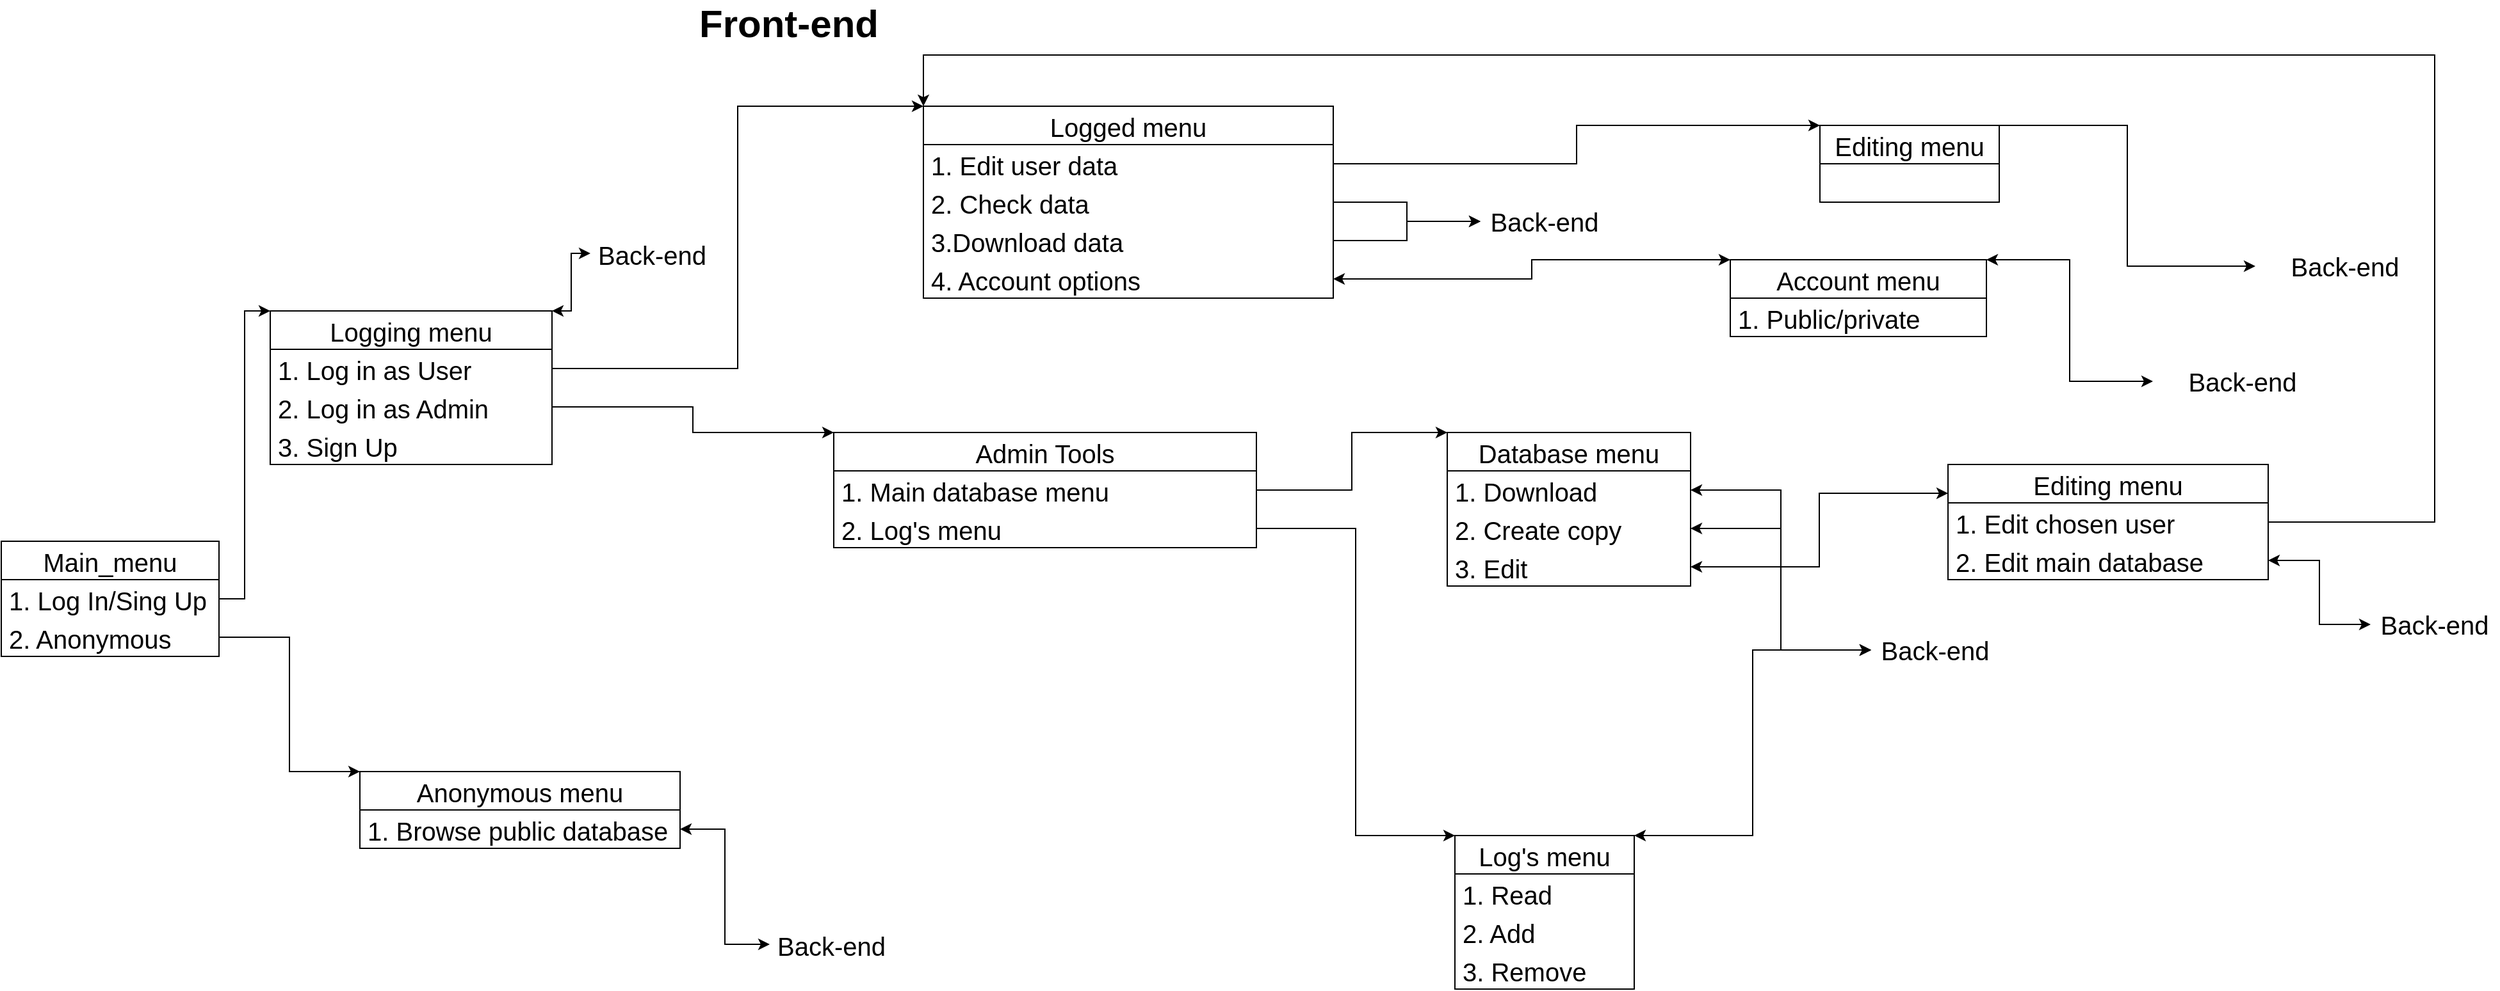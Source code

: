 <mxfile version="17.4.3" type="github" pages="2">
  <diagram id="ZvQA713mFV4z2Iqp4Omd" name="Front-end">
    <mxGraphModel dx="2076" dy="1072" grid="1" gridSize="10" guides="1" tooltips="1" connect="1" arrows="1" fold="1" page="1" pageScale="1" pageWidth="1169" pageHeight="827" math="0" shadow="0">
      <root>
        <mxCell id="0" />
        <mxCell id="1" parent="0" />
        <mxCell id="Gvp34IYaRxWbPyMomxuj-3" value="&lt;font style=&quot;font-size: 30px&quot;&gt;&lt;b&gt;Front-end&lt;/b&gt;&lt;/font&gt;" style="text;html=1;strokeColor=none;fillColor=none;align=center;verticalAlign=middle;whiteSpace=wrap;rounded=0;" vertex="1" parent="1">
          <mxGeometry x="520" y="10" width="270" height="30" as="geometry" />
        </mxCell>
        <mxCell id="Gvp34IYaRxWbPyMomxuj-4" value="Main_menu" style="swimlane;fontStyle=0;childLayout=stackLayout;horizontal=1;startSize=30;horizontalStack=0;resizeParent=1;resizeParentMax=0;resizeLast=0;collapsible=1;marginBottom=0;fontSize=20;" vertex="1" parent="1">
          <mxGeometry x="40" y="430" width="170" height="90" as="geometry" />
        </mxCell>
        <mxCell id="Gvp34IYaRxWbPyMomxuj-5" value="1. Log In/Sing Up" style="text;strokeColor=none;fillColor=none;align=left;verticalAlign=middle;spacingLeft=4;spacingRight=4;overflow=hidden;points=[[0,0.5],[1,0.5]];portConstraint=eastwest;rotatable=0;fontSize=20;" vertex="1" parent="Gvp34IYaRxWbPyMomxuj-4">
          <mxGeometry y="30" width="170" height="30" as="geometry" />
        </mxCell>
        <mxCell id="Gvp34IYaRxWbPyMomxuj-6" value="2. Anonymous" style="text;strokeColor=none;fillColor=none;align=left;verticalAlign=middle;spacingLeft=4;spacingRight=4;overflow=hidden;points=[[0,0.5],[1,0.5]];portConstraint=eastwest;rotatable=0;fontSize=20;" vertex="1" parent="Gvp34IYaRxWbPyMomxuj-4">
          <mxGeometry y="60" width="170" height="30" as="geometry" />
        </mxCell>
        <mxCell id="Gvp34IYaRxWbPyMomxuj-8" value="Database menu" style="swimlane;fontStyle=0;childLayout=stackLayout;horizontal=1;startSize=30;horizontalStack=0;resizeParent=1;resizeParentMax=0;resizeLast=0;collapsible=1;marginBottom=0;fontSize=20;" vertex="1" parent="1">
          <mxGeometry x="1169" y="345" width="190" height="120" as="geometry" />
        </mxCell>
        <mxCell id="Gvp34IYaRxWbPyMomxuj-9" value="1. Download" style="text;strokeColor=none;fillColor=none;align=left;verticalAlign=middle;spacingLeft=4;spacingRight=4;overflow=hidden;points=[[0,0.5],[1,0.5]];portConstraint=eastwest;rotatable=0;fontSize=20;" vertex="1" parent="Gvp34IYaRxWbPyMomxuj-8">
          <mxGeometry y="30" width="190" height="30" as="geometry" />
        </mxCell>
        <mxCell id="Gvp34IYaRxWbPyMomxuj-10" value="2. Create copy" style="text;strokeColor=none;fillColor=none;align=left;verticalAlign=middle;spacingLeft=4;spacingRight=4;overflow=hidden;points=[[0,0.5],[1,0.5]];portConstraint=eastwest;rotatable=0;fontSize=20;" vertex="1" parent="Gvp34IYaRxWbPyMomxuj-8">
          <mxGeometry y="60" width="190" height="30" as="geometry" />
        </mxCell>
        <mxCell id="Gvp34IYaRxWbPyMomxuj-11" value="3. Edit" style="text;strokeColor=none;fillColor=none;align=left;verticalAlign=middle;spacingLeft=4;spacingRight=4;overflow=hidden;points=[[0,0.5],[1,0.5]];portConstraint=eastwest;rotatable=0;fontSize=20;" vertex="1" parent="Gvp34IYaRxWbPyMomxuj-8">
          <mxGeometry y="90" width="190" height="30" as="geometry" />
        </mxCell>
        <mxCell id="Gvp34IYaRxWbPyMomxuj-12" value="Logging menu" style="swimlane;fontStyle=0;childLayout=stackLayout;horizontal=1;startSize=30;horizontalStack=0;resizeParent=1;resizeParentMax=0;resizeLast=0;collapsible=1;marginBottom=0;fontSize=20;" vertex="1" parent="1">
          <mxGeometry x="250" y="250" width="220" height="120" as="geometry" />
        </mxCell>
        <mxCell id="Gvp34IYaRxWbPyMomxuj-13" value="1. Log in as User" style="text;strokeColor=none;fillColor=none;align=left;verticalAlign=middle;spacingLeft=4;spacingRight=4;overflow=hidden;points=[[0,0.5],[1,0.5]];portConstraint=eastwest;rotatable=0;fontSize=20;" vertex="1" parent="Gvp34IYaRxWbPyMomxuj-12">
          <mxGeometry y="30" width="220" height="30" as="geometry" />
        </mxCell>
        <mxCell id="Gvp34IYaRxWbPyMomxuj-14" value="2. Log in as Admin" style="text;strokeColor=none;fillColor=none;align=left;verticalAlign=middle;spacingLeft=4;spacingRight=4;overflow=hidden;points=[[0,0.5],[1,0.5]];portConstraint=eastwest;rotatable=0;fontSize=20;" vertex="1" parent="Gvp34IYaRxWbPyMomxuj-12">
          <mxGeometry y="60" width="220" height="30" as="geometry" />
        </mxCell>
        <mxCell id="Gvp34IYaRxWbPyMomxuj-15" value="3. Sign Up" style="text;strokeColor=none;fillColor=none;align=left;verticalAlign=middle;spacingLeft=4;spacingRight=4;overflow=hidden;points=[[0,0.5],[1,0.5]];portConstraint=eastwest;rotatable=0;fontSize=20;" vertex="1" parent="Gvp34IYaRxWbPyMomxuj-12">
          <mxGeometry y="90" width="220" height="30" as="geometry" />
        </mxCell>
        <mxCell id="Gvp34IYaRxWbPyMomxuj-22" style="edgeStyle=elbowEdgeStyle;rounded=0;orthogonalLoop=1;jettySize=auto;html=1;exitX=1;exitY=0.5;exitDx=0;exitDy=0;entryX=0;entryY=0;entryDx=0;entryDy=0;fontSize=20;startArrow=none;startFill=0;strokeColor=default;" edge="1" parent="1" source="Gvp34IYaRxWbPyMomxuj-5" target="Gvp34IYaRxWbPyMomxuj-12">
          <mxGeometry relative="1" as="geometry" />
        </mxCell>
        <mxCell id="Gvp34IYaRxWbPyMomxuj-23" value="Admin Tools" style="swimlane;fontStyle=0;childLayout=stackLayout;horizontal=1;startSize=30;horizontalStack=0;resizeParent=1;resizeParentMax=0;resizeLast=0;collapsible=1;marginBottom=0;fontSize=20;" vertex="1" parent="1">
          <mxGeometry x="690" y="345" width="330" height="90" as="geometry" />
        </mxCell>
        <mxCell id="Gvp34IYaRxWbPyMomxuj-24" value="1. Main database menu " style="text;strokeColor=none;fillColor=none;align=left;verticalAlign=middle;spacingLeft=4;spacingRight=4;overflow=hidden;points=[[0,0.5],[1,0.5]];portConstraint=eastwest;rotatable=0;fontSize=20;" vertex="1" parent="Gvp34IYaRxWbPyMomxuj-23">
          <mxGeometry y="30" width="330" height="30" as="geometry" />
        </mxCell>
        <mxCell id="Gvp34IYaRxWbPyMomxuj-52" value="2. Log&#39;s menu" style="text;strokeColor=none;fillColor=none;align=left;verticalAlign=middle;spacingLeft=4;spacingRight=4;overflow=hidden;points=[[0,0.5],[1,0.5]];portConstraint=eastwest;rotatable=0;sketch=0;fontSize=20;" vertex="1" parent="Gvp34IYaRxWbPyMomxuj-23">
          <mxGeometry y="60" width="330" height="30" as="geometry" />
        </mxCell>
        <mxCell id="Gvp34IYaRxWbPyMomxuj-29" style="edgeStyle=elbowEdgeStyle;rounded=0;orthogonalLoop=1;jettySize=auto;html=1;exitX=1;exitY=0.5;exitDx=0;exitDy=0;entryX=0;entryY=0;entryDx=0;entryDy=0;fontSize=20;startArrow=none;startFill=0;strokeColor=default;" edge="1" parent="1" source="Gvp34IYaRxWbPyMomxuj-14" target="Gvp34IYaRxWbPyMomxuj-23">
          <mxGeometry relative="1" as="geometry" />
        </mxCell>
        <mxCell id="Gvp34IYaRxWbPyMomxuj-30" style="edgeStyle=elbowEdgeStyle;rounded=0;orthogonalLoop=1;jettySize=auto;html=1;exitX=1;exitY=0.5;exitDx=0;exitDy=0;entryX=0;entryY=0;entryDx=0;entryDy=0;fontSize=20;startArrow=none;startFill=0;strokeColor=default;" edge="1" parent="1" source="Gvp34IYaRxWbPyMomxuj-24" target="Gvp34IYaRxWbPyMomxuj-8">
          <mxGeometry relative="1" as="geometry" />
        </mxCell>
        <mxCell id="Gvp34IYaRxWbPyMomxuj-31" value="Back-end" style="text;html=1;strokeColor=none;fillColor=none;align=center;verticalAlign=middle;whiteSpace=wrap;rounded=0;fontSize=20;" vertex="1" parent="1">
          <mxGeometry x="1500" y="500" width="100" height="30" as="geometry" />
        </mxCell>
        <mxCell id="Gvp34IYaRxWbPyMomxuj-41" value="Logged menu" style="swimlane;fontStyle=0;childLayout=stackLayout;horizontal=1;startSize=30;horizontalStack=0;resizeParent=1;resizeParentMax=0;resizeLast=0;collapsible=1;marginBottom=0;sketch=0;fontSize=20;" vertex="1" parent="1">
          <mxGeometry x="760" y="90" width="320" height="150" as="geometry" />
        </mxCell>
        <mxCell id="Gvp34IYaRxWbPyMomxuj-43" value="1. Edit user data" style="text;strokeColor=none;fillColor=none;align=left;verticalAlign=middle;spacingLeft=4;spacingRight=4;overflow=hidden;points=[[0,0.5],[1,0.5]];portConstraint=eastwest;rotatable=0;sketch=0;fontSize=20;" vertex="1" parent="Gvp34IYaRxWbPyMomxuj-41">
          <mxGeometry y="30" width="320" height="30" as="geometry" />
        </mxCell>
        <mxCell id="Gvp34IYaRxWbPyMomxuj-42" value="2. Check data" style="text;strokeColor=none;fillColor=none;align=left;verticalAlign=middle;spacingLeft=4;spacingRight=4;overflow=hidden;points=[[0,0.5],[1,0.5]];portConstraint=eastwest;rotatable=0;sketch=0;fontSize=20;" vertex="1" parent="Gvp34IYaRxWbPyMomxuj-41">
          <mxGeometry y="60" width="320" height="30" as="geometry" />
        </mxCell>
        <mxCell id="Gvp34IYaRxWbPyMomxuj-51" value="3.Download data" style="text;strokeColor=none;fillColor=none;align=left;verticalAlign=middle;spacingLeft=4;spacingRight=4;overflow=hidden;points=[[0,0.5],[1,0.5]];portConstraint=eastwest;rotatable=0;sketch=0;fontSize=20;" vertex="1" parent="Gvp34IYaRxWbPyMomxuj-41">
          <mxGeometry y="90" width="320" height="30" as="geometry" />
        </mxCell>
        <mxCell id="WEEGXtBKm5pHv7AXjNC5-1" value="4. Account options" style="text;strokeColor=none;fillColor=none;align=left;verticalAlign=middle;spacingLeft=4;spacingRight=4;overflow=hidden;points=[[0,0.5],[1,0.5]];portConstraint=eastwest;rotatable=0;sketch=0;fontSize=20;" vertex="1" parent="Gvp34IYaRxWbPyMomxuj-41">
          <mxGeometry y="120" width="320" height="30" as="geometry" />
        </mxCell>
        <mxCell id="Gvp34IYaRxWbPyMomxuj-45" style="edgeStyle=elbowEdgeStyle;rounded=0;orthogonalLoop=1;jettySize=auto;html=1;exitX=1;exitY=0.5;exitDx=0;exitDy=0;entryX=0;entryY=0;entryDx=0;entryDy=0;fontSize=20;startArrow=none;startFill=0;strokeColor=default;" edge="1" parent="1" source="Gvp34IYaRxWbPyMomxuj-13" target="Gvp34IYaRxWbPyMomxuj-41">
          <mxGeometry relative="1" as="geometry" />
        </mxCell>
        <mxCell id="Gvp34IYaRxWbPyMomxuj-48" style="edgeStyle=elbowEdgeStyle;rounded=0;orthogonalLoop=1;jettySize=auto;html=1;exitX=0;exitY=0.5;exitDx=0;exitDy=0;entryX=1;entryY=0;entryDx=0;entryDy=0;fontSize=20;startArrow=classic;startFill=1;strokeColor=default;" edge="1" parent="1" source="Gvp34IYaRxWbPyMomxuj-46" target="Gvp34IYaRxWbPyMomxuj-12">
          <mxGeometry relative="1" as="geometry" />
        </mxCell>
        <mxCell id="Gvp34IYaRxWbPyMomxuj-46" value="Back-end" style="text;strokeColor=none;fillColor=none;align=left;verticalAlign=middle;spacingLeft=4;spacingRight=4;overflow=hidden;points=[[0,0.5],[1,0.5]];portConstraint=eastwest;rotatable=0;sketch=0;fontSize=20;" vertex="1" parent="1">
          <mxGeometry x="500" y="190" width="100" height="30" as="geometry" />
        </mxCell>
        <mxCell id="Gvp34IYaRxWbPyMomxuj-59" style="edgeStyle=elbowEdgeStyle;rounded=0;orthogonalLoop=1;jettySize=auto;html=1;exitX=1;exitY=0;exitDx=0;exitDy=0;entryX=0;entryY=0.5;entryDx=0;entryDy=0;fontSize=20;startArrow=classic;startFill=1;strokeColor=default;" edge="1" parent="1" source="Gvp34IYaRxWbPyMomxuj-53" target="Gvp34IYaRxWbPyMomxuj-31">
          <mxGeometry relative="1" as="geometry" />
        </mxCell>
        <mxCell id="Gvp34IYaRxWbPyMomxuj-53" value="Log&#39;s menu" style="swimlane;fontStyle=0;childLayout=stackLayout;horizontal=1;startSize=30;horizontalStack=0;resizeParent=1;resizeParentMax=0;resizeLast=0;collapsible=1;marginBottom=0;sketch=0;fontSize=20;" vertex="1" parent="1">
          <mxGeometry x="1175" y="660" width="140" height="120" as="geometry" />
        </mxCell>
        <mxCell id="Gvp34IYaRxWbPyMomxuj-54" value="1. Read" style="text;strokeColor=none;fillColor=none;align=left;verticalAlign=middle;spacingLeft=4;spacingRight=4;overflow=hidden;points=[[0,0.5],[1,0.5]];portConstraint=eastwest;rotatable=0;sketch=0;fontSize=20;" vertex="1" parent="Gvp34IYaRxWbPyMomxuj-53">
          <mxGeometry y="30" width="140" height="30" as="geometry" />
        </mxCell>
        <mxCell id="Gvp34IYaRxWbPyMomxuj-55" value="2. Add" style="text;strokeColor=none;fillColor=none;align=left;verticalAlign=middle;spacingLeft=4;spacingRight=4;overflow=hidden;points=[[0,0.5],[1,0.5]];portConstraint=eastwest;rotatable=0;sketch=0;fontSize=20;" vertex="1" parent="Gvp34IYaRxWbPyMomxuj-53">
          <mxGeometry y="60" width="140" height="30" as="geometry" />
        </mxCell>
        <mxCell id="Gvp34IYaRxWbPyMomxuj-57" value="3. Remove" style="text;strokeColor=none;fillColor=none;align=left;verticalAlign=middle;spacingLeft=4;spacingRight=4;overflow=hidden;points=[[0,0.5],[1,0.5]];portConstraint=eastwest;rotatable=0;sketch=0;fontSize=20;" vertex="1" parent="Gvp34IYaRxWbPyMomxuj-53">
          <mxGeometry y="90" width="140" height="30" as="geometry" />
        </mxCell>
        <mxCell id="Gvp34IYaRxWbPyMomxuj-58" style="edgeStyle=elbowEdgeStyle;rounded=0;orthogonalLoop=1;jettySize=auto;html=1;exitX=1;exitY=0.5;exitDx=0;exitDy=0;entryX=0;entryY=0;entryDx=0;entryDy=0;fontSize=20;startArrow=none;startFill=0;strokeColor=default;" edge="1" parent="1" source="Gvp34IYaRxWbPyMomxuj-52" target="Gvp34IYaRxWbPyMomxuj-53">
          <mxGeometry relative="1" as="geometry" />
        </mxCell>
        <mxCell id="Gvp34IYaRxWbPyMomxuj-60" value="Back-end" style="text;html=1;strokeColor=none;fillColor=none;align=center;verticalAlign=middle;whiteSpace=wrap;rounded=0;fontSize=20;" vertex="1" parent="1">
          <mxGeometry x="1195" y="165" width="100" height="30" as="geometry" />
        </mxCell>
        <mxCell id="Gvp34IYaRxWbPyMomxuj-61" style="edgeStyle=elbowEdgeStyle;rounded=0;orthogonalLoop=1;jettySize=auto;html=1;exitX=1;exitY=0.5;exitDx=0;exitDy=0;entryX=0;entryY=0.5;entryDx=0;entryDy=0;fontSize=20;startArrow=none;startFill=0;strokeColor=default;" edge="1" parent="1" source="Gvp34IYaRxWbPyMomxuj-42" target="Gvp34IYaRxWbPyMomxuj-60">
          <mxGeometry relative="1" as="geometry" />
        </mxCell>
        <mxCell id="Gvp34IYaRxWbPyMomxuj-62" style="edgeStyle=elbowEdgeStyle;rounded=0;orthogonalLoop=1;jettySize=auto;html=1;exitX=1;exitY=0.5;exitDx=0;exitDy=0;fontSize=20;startArrow=none;startFill=0;strokeColor=default;entryX=0;entryY=0.5;entryDx=0;entryDy=0;" edge="1" parent="1" source="Gvp34IYaRxWbPyMomxuj-51" target="Gvp34IYaRxWbPyMomxuj-60">
          <mxGeometry relative="1" as="geometry">
            <mxPoint x="1110" y="270" as="targetPoint" />
          </mxGeometry>
        </mxCell>
        <mxCell id="Gvp34IYaRxWbPyMomxuj-69" style="edgeStyle=elbowEdgeStyle;rounded=0;orthogonalLoop=1;jettySize=auto;html=1;exitX=1;exitY=0;exitDx=0;exitDy=0;entryX=0;entryY=0.5;entryDx=0;entryDy=0;fontSize=20;startArrow=none;startFill=0;strokeColor=default;" edge="1" parent="1" source="Gvp34IYaRxWbPyMomxuj-63" target="Gvp34IYaRxWbPyMomxuj-68">
          <mxGeometry relative="1" as="geometry" />
        </mxCell>
        <mxCell id="Gvp34IYaRxWbPyMomxuj-63" value="Editing menu" style="swimlane;fontStyle=0;childLayout=stackLayout;horizontal=1;startSize=30;horizontalStack=0;resizeParent=1;resizeParentMax=0;resizeLast=0;collapsible=1;marginBottom=0;sketch=0;fontSize=20;" vertex="1" parent="1">
          <mxGeometry x="1460" y="105" width="140" height="60" as="geometry" />
        </mxCell>
        <mxCell id="Gvp34IYaRxWbPyMomxuj-67" style="edgeStyle=elbowEdgeStyle;rounded=0;orthogonalLoop=1;jettySize=auto;html=1;exitX=1;exitY=0.5;exitDx=0;exitDy=0;entryX=0;entryY=0;entryDx=0;entryDy=0;fontSize=20;startArrow=none;startFill=0;strokeColor=default;" edge="1" parent="1" source="Gvp34IYaRxWbPyMomxuj-43" target="Gvp34IYaRxWbPyMomxuj-63">
          <mxGeometry relative="1" as="geometry" />
        </mxCell>
        <mxCell id="Gvp34IYaRxWbPyMomxuj-68" value="Back-end" style="text;html=1;strokeColor=none;fillColor=none;align=center;verticalAlign=middle;whiteSpace=wrap;rounded=0;sketch=0;fontSize=20;" vertex="1" parent="1">
          <mxGeometry x="1800" y="200" width="140" height="30" as="geometry" />
        </mxCell>
        <mxCell id="xAVkrgUK57y1YkXyGvgp-1" value="Anonymous menu" style="swimlane;fontStyle=0;childLayout=stackLayout;horizontal=1;startSize=30;horizontalStack=0;resizeParent=1;resizeParentMax=0;resizeLast=0;collapsible=1;marginBottom=0;sketch=0;fontSize=20;" vertex="1" parent="1">
          <mxGeometry x="320" y="610" width="250" height="60" as="geometry" />
        </mxCell>
        <mxCell id="xAVkrgUK57y1YkXyGvgp-2" value="1. Browse public database" style="text;strokeColor=none;fillColor=none;align=left;verticalAlign=middle;spacingLeft=4;spacingRight=4;overflow=hidden;points=[[0,0.5],[1,0.5]];portConstraint=eastwest;rotatable=0;sketch=0;fontSize=20;" vertex="1" parent="xAVkrgUK57y1YkXyGvgp-1">
          <mxGeometry y="30" width="250" height="30" as="geometry" />
        </mxCell>
        <mxCell id="xAVkrgUK57y1YkXyGvgp-5" style="edgeStyle=elbowEdgeStyle;rounded=0;orthogonalLoop=1;jettySize=auto;html=1;exitX=1;exitY=0.5;exitDx=0;exitDy=0;entryX=0;entryY=0;entryDx=0;entryDy=0;fontSize=20;startArrow=none;startFill=0;strokeColor=default;" edge="1" parent="1" source="Gvp34IYaRxWbPyMomxuj-6" target="xAVkrgUK57y1YkXyGvgp-1">
          <mxGeometry relative="1" as="geometry" />
        </mxCell>
        <mxCell id="xbmJrxac2Zh2vr5Zdf2p-1" value="Back-end" style="text;strokeColor=none;fillColor=none;align=left;verticalAlign=middle;spacingLeft=4;spacingRight=4;overflow=hidden;points=[[0,0.5],[1,0.5]];portConstraint=eastwest;rotatable=0;sketch=0;fontSize=20;" vertex="1" parent="1">
          <mxGeometry x="640" y="730" width="100" height="30" as="geometry" />
        </mxCell>
        <mxCell id="xbmJrxac2Zh2vr5Zdf2p-2" style="edgeStyle=elbowEdgeStyle;rounded=0;orthogonalLoop=1;jettySize=auto;html=1;exitX=1;exitY=0.5;exitDx=0;exitDy=0;entryX=0;entryY=0.5;entryDx=0;entryDy=0;fontSize=20;startArrow=classic;startFill=1;strokeColor=default;" edge="1" parent="1" source="xAVkrgUK57y1YkXyGvgp-2" target="xbmJrxac2Zh2vr5Zdf2p-1">
          <mxGeometry relative="1" as="geometry" />
        </mxCell>
        <mxCell id="SI0wHyc0lSYu2M9t7XCe-9" style="edgeStyle=elbowEdgeStyle;rounded=0;orthogonalLoop=1;jettySize=auto;html=1;exitX=1;exitY=0;exitDx=0;exitDy=0;entryX=0;entryY=0.5;entryDx=0;entryDy=0;fontSize=20;startArrow=classic;startFill=1;strokeColor=default;" edge="1" parent="1" source="SI0wHyc0lSYu2M9t7XCe-1" target="SI0wHyc0lSYu2M9t7XCe-6">
          <mxGeometry relative="1" as="geometry" />
        </mxCell>
        <mxCell id="SI0wHyc0lSYu2M9t7XCe-1" value="Account menu" style="swimlane;fontStyle=0;childLayout=stackLayout;horizontal=1;startSize=30;horizontalStack=0;resizeParent=1;resizeParentMax=0;resizeLast=0;collapsible=1;marginBottom=0;sketch=0;fontSize=20;" vertex="1" parent="1">
          <mxGeometry x="1390" y="210" width="200" height="60" as="geometry" />
        </mxCell>
        <mxCell id="SI0wHyc0lSYu2M9t7XCe-8" value="1. Public/private" style="text;strokeColor=none;fillColor=none;align=left;verticalAlign=middle;spacingLeft=4;spacingRight=4;overflow=hidden;points=[[0,0.5],[1,0.5]];portConstraint=eastwest;rotatable=0;sketch=0;fontSize=20;" vertex="1" parent="SI0wHyc0lSYu2M9t7XCe-1">
          <mxGeometry y="30" width="200" height="30" as="geometry" />
        </mxCell>
        <mxCell id="SI0wHyc0lSYu2M9t7XCe-5" style="edgeStyle=elbowEdgeStyle;rounded=0;orthogonalLoop=1;jettySize=auto;html=1;exitX=1;exitY=0.5;exitDx=0;exitDy=0;entryX=0;entryY=0;entryDx=0;entryDy=0;fontSize=20;startArrow=classic;startFill=1;strokeColor=default;" edge="1" parent="1" source="WEEGXtBKm5pHv7AXjNC5-1" target="SI0wHyc0lSYu2M9t7XCe-1">
          <mxGeometry relative="1" as="geometry" />
        </mxCell>
        <mxCell id="SI0wHyc0lSYu2M9t7XCe-6" value="Back-end" style="text;html=1;strokeColor=none;fillColor=none;align=center;verticalAlign=middle;whiteSpace=wrap;rounded=0;sketch=0;fontSize=20;" vertex="1" parent="1">
          <mxGeometry x="1720" y="290" width="140" height="30" as="geometry" />
        </mxCell>
        <mxCell id="STY8nbz6N048tHRDX9JM-1" value="Editing menu" style="swimlane;fontStyle=0;childLayout=stackLayout;horizontal=1;startSize=30;horizontalStack=0;resizeParent=1;resizeParentMax=0;resizeLast=0;collapsible=1;marginBottom=0;sketch=0;fontSize=20;" vertex="1" parent="1">
          <mxGeometry x="1560" y="370" width="250" height="90" as="geometry" />
        </mxCell>
        <mxCell id="STY8nbz6N048tHRDX9JM-5" value="1. Edit chosen user" style="text;strokeColor=none;fillColor=none;align=left;verticalAlign=middle;spacingLeft=4;spacingRight=4;overflow=hidden;points=[[0,0.5],[1,0.5]];portConstraint=eastwest;rotatable=0;sketch=0;fontSize=20;" vertex="1" parent="STY8nbz6N048tHRDX9JM-1">
          <mxGeometry y="30" width="250" height="30" as="geometry" />
        </mxCell>
        <mxCell id="v9y8_blZKXEKW7QqP8Ea-1" value="2. Edit main database" style="text;strokeColor=none;fillColor=none;align=left;verticalAlign=middle;spacingLeft=4;spacingRight=4;overflow=hidden;points=[[0,0.5],[1,0.5]];portConstraint=eastwest;rotatable=0;sketch=0;fontSize=20;" vertex="1" parent="STY8nbz6N048tHRDX9JM-1">
          <mxGeometry y="60" width="250" height="30" as="geometry" />
        </mxCell>
        <mxCell id="STY8nbz6N048tHRDX9JM-2" style="edgeStyle=elbowEdgeStyle;rounded=0;orthogonalLoop=1;jettySize=auto;html=1;exitX=1;exitY=0.5;exitDx=0;exitDy=0;entryX=0;entryY=0.5;entryDx=0;entryDy=0;fontSize=20;startArrow=classic;startFill=1;strokeColor=default;" edge="1" parent="1" source="Gvp34IYaRxWbPyMomxuj-10" target="Gvp34IYaRxWbPyMomxuj-31">
          <mxGeometry relative="1" as="geometry" />
        </mxCell>
        <mxCell id="STY8nbz6N048tHRDX9JM-3" style="edgeStyle=elbowEdgeStyle;rounded=0;orthogonalLoop=1;jettySize=auto;html=1;exitX=1;exitY=0.5;exitDx=0;exitDy=0;entryX=0;entryY=0.5;entryDx=0;entryDy=0;fontSize=20;startArrow=classic;startFill=1;strokeColor=default;" edge="1" parent="1" source="Gvp34IYaRxWbPyMomxuj-9" target="Gvp34IYaRxWbPyMomxuj-31">
          <mxGeometry relative="1" as="geometry" />
        </mxCell>
        <mxCell id="STY8nbz6N048tHRDX9JM-4" style="edgeStyle=elbowEdgeStyle;rounded=0;orthogonalLoop=1;jettySize=auto;html=1;exitX=1;exitY=0.5;exitDx=0;exitDy=0;entryX=0;entryY=0.25;entryDx=0;entryDy=0;fontSize=20;startArrow=classic;startFill=1;strokeColor=default;" edge="1" parent="1" source="Gvp34IYaRxWbPyMomxuj-11" target="STY8nbz6N048tHRDX9JM-1">
          <mxGeometry relative="1" as="geometry" />
        </mxCell>
        <mxCell id="STY8nbz6N048tHRDX9JM-7" style="edgeStyle=orthogonalEdgeStyle;rounded=0;orthogonalLoop=1;jettySize=auto;html=1;exitX=1;exitY=0.5;exitDx=0;exitDy=0;entryX=0;entryY=0;entryDx=0;entryDy=0;fontSize=20;startArrow=none;startFill=0;strokeColor=default;" edge="1" parent="1" source="STY8nbz6N048tHRDX9JM-5" target="Gvp34IYaRxWbPyMomxuj-41">
          <mxGeometry relative="1" as="geometry">
            <Array as="points">
              <mxPoint x="1940" y="415" />
              <mxPoint x="1940" y="50" />
              <mxPoint x="760" y="50" />
            </Array>
          </mxGeometry>
        </mxCell>
        <mxCell id="v9y8_blZKXEKW7QqP8Ea-2" value="Back-end" style="text;html=1;strokeColor=none;fillColor=none;align=center;verticalAlign=middle;whiteSpace=wrap;rounded=0;fontSize=20;" vertex="1" parent="1">
          <mxGeometry x="1890" y="480" width="100" height="30" as="geometry" />
        </mxCell>
        <mxCell id="v9y8_blZKXEKW7QqP8Ea-3" style="edgeStyle=orthogonalEdgeStyle;rounded=0;orthogonalLoop=1;jettySize=auto;html=1;exitX=1;exitY=0.5;exitDx=0;exitDy=0;entryX=0;entryY=0.5;entryDx=0;entryDy=0;fontSize=20;startArrow=classic;startFill=1;strokeColor=default;" edge="1" parent="1" source="v9y8_blZKXEKW7QqP8Ea-1" target="v9y8_blZKXEKW7QqP8Ea-2">
          <mxGeometry relative="1" as="geometry" />
        </mxCell>
      </root>
    </mxGraphModel>
  </diagram>
  <diagram id="btQqdVolRGmkoReDRtYd" name="Back-end">
    <mxGraphModel dx="2076" dy="1072" grid="1" gridSize="10" guides="1" tooltips="1" connect="1" arrows="1" fold="1" page="1" pageScale="1" pageWidth="1169" pageHeight="827" math="0" shadow="0">
      <root>
        <mxCell id="0" />
        <mxCell id="1" parent="0" />
        <mxCell id="Z-ljZm93WjqmL6oSQvee-1" value="&lt;font style=&quot;font-size: 30px&quot;&gt;&lt;b&gt;Back-end&lt;/b&gt;&lt;/font&gt;" style="text;html=1;strokeColor=none;fillColor=none;align=center;verticalAlign=middle;whiteSpace=wrap;rounded=0;sketch=0;fontSize=20;" vertex="1" parent="1">
          <mxGeometry x="440" y="20" width="240" height="30" as="geometry" />
        </mxCell>
        <mxCell id="0oh1uixeiV8qSz1fItoN-3" style="edgeStyle=orthogonalEdgeStyle;rounded=0;orthogonalLoop=1;jettySize=auto;html=1;exitX=1;exitY=0;exitDx=0;exitDy=0;entryX=0;entryY=0.5;entryDx=0;entryDy=0;fontSize=20;startArrow=block;startFill=1;strokeColor=default;" edge="1" parent="1" source="TZNxbbEnaYK5bXEJlJIo-1" target="UhO1wYmXpB3Ux3nZH3Gb-4">
          <mxGeometry relative="1" as="geometry" />
        </mxCell>
        <mxCell id="TZNxbbEnaYK5bXEJlJIo-1" value="Users database function" style="swimlane;fontStyle=0;childLayout=stackLayout;horizontal=1;startSize=30;horizontalStack=0;resizeParent=1;resizeParentMax=0;resizeLast=0;collapsible=1;marginBottom=0;sketch=0;fontSize=20;" vertex="1" parent="1">
          <mxGeometry x="170" y="490" width="270" height="150" as="geometry" />
        </mxCell>
        <mxCell id="TZNxbbEnaYK5bXEJlJIo-2" value="1. Password check" style="text;strokeColor=none;fillColor=none;align=left;verticalAlign=middle;spacingLeft=4;spacingRight=4;overflow=hidden;points=[[0,0.5],[1,0.5]];portConstraint=eastwest;rotatable=0;sketch=0;fontSize=20;" vertex="1" parent="TZNxbbEnaYK5bXEJlJIo-1">
          <mxGeometry y="30" width="270" height="30" as="geometry" />
        </mxCell>
        <mxCell id="TZNxbbEnaYK5bXEJlJIo-3" value="2. Add user" style="text;strokeColor=none;fillColor=none;align=left;verticalAlign=middle;spacingLeft=4;spacingRight=4;overflow=hidden;points=[[0,0.5],[1,0.5]];portConstraint=eastwest;rotatable=0;sketch=0;fontSize=20;" vertex="1" parent="TZNxbbEnaYK5bXEJlJIo-1">
          <mxGeometry y="60" width="270" height="30" as="geometry" />
        </mxCell>
        <mxCell id="CMjezG_8d8c0sJmAnBPd-1" value="3. Remove user" style="text;strokeColor=none;fillColor=none;align=left;verticalAlign=middle;spacingLeft=4;spacingRight=4;overflow=hidden;points=[[0,0.5],[1,0.5]];portConstraint=eastwest;rotatable=0;sketch=0;fontSize=20;" vertex="1" parent="TZNxbbEnaYK5bXEJlJIo-1">
          <mxGeometry y="90" width="270" height="30" as="geometry" />
        </mxCell>
        <mxCell id="CMjezG_8d8c0sJmAnBPd-2" value="4. Edit user " style="text;strokeColor=none;fillColor=none;align=left;verticalAlign=middle;spacingLeft=4;spacingRight=4;overflow=hidden;points=[[0,0.5],[1,0.5]];portConstraint=eastwest;rotatable=0;sketch=0;fontSize=20;" vertex="1" parent="TZNxbbEnaYK5bXEJlJIo-1">
          <mxGeometry y="120" width="270" height="30" as="geometry" />
        </mxCell>
        <mxCell id="TZNxbbEnaYK5bXEJlJIo-6" style="edgeStyle=elbowEdgeStyle;rounded=0;orthogonalLoop=1;jettySize=auto;html=1;exitX=1;exitY=0.5;exitDx=0;exitDy=0;entryX=0;entryY=0;entryDx=0;entryDy=0;fontSize=20;startArrow=classic;startFill=1;strokeColor=default;" edge="1" parent="1" source="TZNxbbEnaYK5bXEJlJIo-5" target="TZNxbbEnaYK5bXEJlJIo-1">
          <mxGeometry relative="1" as="geometry" />
        </mxCell>
        <mxCell id="TZNxbbEnaYK5bXEJlJIo-5" value="&lt;font style=&quot;font-size: 20px&quot;&gt;Front-end&lt;/font&gt;" style="text;html=1;strokeColor=none;fillColor=none;align=center;verticalAlign=middle;whiteSpace=wrap;rounded=0;sketch=0;fontSize=30;" vertex="1" parent="1">
          <mxGeometry y="440" width="110" height="30" as="geometry" />
        </mxCell>
        <mxCell id="v_3Kpz0sf6g5XsBqyWiU-27" style="edgeStyle=elbowEdgeStyle;rounded=0;orthogonalLoop=1;jettySize=auto;html=1;exitX=1.005;exitY=0.106;exitDx=0;exitDy=0;entryX=0;entryY=0;entryDx=0;entryDy=0;fontSize=20;startArrow=none;startFill=0;endArrow=classic;endFill=1;strokeColor=default;exitPerimeter=0;" edge="1" parent="1" source="UhO1wYmXpB3Ux3nZH3Gb-1" target="8iVqiz0LS94wLIw76Zne-5">
          <mxGeometry relative="1" as="geometry">
            <Array as="points">
              <mxPoint x="890" y="160" />
            </Array>
          </mxGeometry>
        </mxCell>
        <mxCell id="v_3Kpz0sf6g5XsBqyWiU-31" style="edgeStyle=elbowEdgeStyle;rounded=0;orthogonalLoop=1;jettySize=auto;html=1;exitX=1;exitY=0;exitDx=0;exitDy=0;fontSize=20;startArrow=none;startFill=0;endArrow=classic;endFill=1;strokeColor=default;" edge="1" parent="1" source="UhO1wYmXpB3Ux3nZH3Gb-1">
          <mxGeometry relative="1" as="geometry">
            <mxPoint x="730" y="140" as="targetPoint" />
          </mxGeometry>
        </mxCell>
        <mxCell id="UhO1wYmXpB3Ux3nZH3Gb-1" value="Main database" style="swimlane;fontStyle=0;childLayout=stackLayout;horizontal=1;startSize=30;horizontalStack=0;resizeParent=1;resizeParentMax=0;resizeLast=0;collapsible=1;marginBottom=0;sketch=0;fontSize=20;" vertex="1" parent="1">
          <mxGeometry x="470" y="230" width="380" height="150" as="geometry" />
        </mxCell>
        <mxCell id="UhO1wYmXpB3Ux3nZH3Gb-2" value="1. Public database" style="text;strokeColor=none;fillColor=none;align=left;verticalAlign=middle;spacingLeft=4;spacingRight=4;overflow=hidden;points=[[0,0.5],[1,0.5]];portConstraint=eastwest;rotatable=0;sketch=0;fontSize=20;" vertex="1" parent="UhO1wYmXpB3Ux3nZH3Gb-1">
          <mxGeometry y="30" width="380" height="30" as="geometry" />
        </mxCell>
        <mxCell id="UhO1wYmXpB3Ux3nZH3Gb-3" value="2. Private user&#39;s databases" style="text;strokeColor=none;fillColor=none;align=left;verticalAlign=middle;spacingLeft=4;spacingRight=4;overflow=hidden;points=[[0,0.5],[1,0.5]];portConstraint=eastwest;rotatable=0;sketch=0;fontSize=20;" vertex="1" parent="UhO1wYmXpB3Ux3nZH3Gb-1">
          <mxGeometry y="60" width="380" height="30" as="geometry" />
        </mxCell>
        <mxCell id="UhO1wYmXpB3Ux3nZH3Gb-4" value="3. Users database" style="text;strokeColor=none;fillColor=none;align=left;verticalAlign=middle;spacingLeft=4;spacingRight=4;overflow=hidden;points=[[0,0.5],[1,0.5]];portConstraint=eastwest;rotatable=0;sketch=0;fontSize=20;" vertex="1" parent="UhO1wYmXpB3Ux3nZH3Gb-1">
          <mxGeometry y="90" width="380" height="30" as="geometry" />
        </mxCell>
        <mxCell id="--H2P-9jFO1rXGc38ffn-1" value="4. Logs" style="text;strokeColor=none;fillColor=none;align=left;verticalAlign=middle;spacingLeft=4;spacingRight=4;overflow=hidden;points=[[0,0.5],[1,0.5]];portConstraint=eastwest;rotatable=0;sketch=0;fontSize=20;" vertex="1" parent="UhO1wYmXpB3Ux3nZH3Gb-1">
          <mxGeometry y="120" width="380" height="30" as="geometry" />
        </mxCell>
        <mxCell id="8iVqiz0LS94wLIw76Zne-9" style="edgeStyle=elbowEdgeStyle;rounded=0;orthogonalLoop=1;jettySize=auto;html=1;exitX=0;exitY=0;exitDx=0;exitDy=0;entryX=1;entryY=0.5;entryDx=0;entryDy=0;fontSize=20;startArrow=classic;startFill=1;strokeColor=default;" edge="1" parent="1" source="v_3Kpz0sf6g5XsBqyWiU-12" target="UhO1wYmXpB3Ux3nZH3Gb-2">
          <mxGeometry relative="1" as="geometry" />
        </mxCell>
        <mxCell id="8iVqiz0LS94wLIw76Zne-5" value="Default data functions" style="swimlane;fontStyle=0;childLayout=stackLayout;horizontal=1;startSize=30;horizontalStack=0;resizeParent=1;resizeParentMax=0;resizeLast=0;collapsible=1;marginBottom=0;sketch=0;fontSize=20;" vertex="1" parent="1">
          <mxGeometry x="1300" y="30" width="220" height="120" as="geometry" />
        </mxCell>
        <mxCell id="v_3Kpz0sf6g5XsBqyWiU-9" value="1. Download" style="text;strokeColor=none;fillColor=none;align=left;verticalAlign=middle;spacingLeft=4;spacingRight=4;overflow=hidden;points=[[0,0.5],[1,0.5]];portConstraint=eastwest;rotatable=0;sketch=0;fontSize=20;" vertex="1" parent="8iVqiz0LS94wLIw76Zne-5">
          <mxGeometry y="30" width="220" height="30" as="geometry" />
        </mxCell>
        <mxCell id="v_3Kpz0sf6g5XsBqyWiU-28" value="2. Browse" style="text;strokeColor=none;fillColor=none;align=left;verticalAlign=middle;spacingLeft=4;spacingRight=4;overflow=hidden;points=[[0,0.5],[1,0.5]];portConstraint=eastwest;rotatable=0;sketch=0;fontSize=20;" vertex="1" parent="8iVqiz0LS94wLIw76Zne-5">
          <mxGeometry y="60" width="220" height="30" as="geometry" />
        </mxCell>
        <mxCell id="v_3Kpz0sf6g5XsBqyWiU-29" value="3. Edit" style="text;strokeColor=none;fillColor=none;align=left;verticalAlign=middle;spacingLeft=4;spacingRight=4;overflow=hidden;points=[[0,0.5],[1,0.5]];portConstraint=eastwest;rotatable=0;sketch=0;fontSize=20;" vertex="1" parent="8iVqiz0LS94wLIw76Zne-5">
          <mxGeometry y="90" width="220" height="30" as="geometry" />
        </mxCell>
        <mxCell id="0QgM3kcKNnaIF_zj-0O--7" style="edgeStyle=elbowEdgeStyle;rounded=0;orthogonalLoop=1;jettySize=auto;html=1;exitX=0;exitY=0;exitDx=0;exitDy=0;entryX=1;entryY=0.5;entryDx=0;entryDy=0;fontSize=20;startArrow=classic;startFill=1;strokeColor=default;endArrow=classic;endFill=1;" edge="1" parent="1" source="0QgM3kcKNnaIF_zj-0O--1" target="UhO1wYmXpB3Ux3nZH3Gb-4">
          <mxGeometry relative="1" as="geometry" />
        </mxCell>
        <mxCell id="0QgM3kcKNnaIF_zj-0O--1" value="User_1 Data" style="swimlane;fontStyle=0;childLayout=stackLayout;horizontal=1;startSize=30;horizontalStack=0;resizeParent=1;resizeParentMax=0;resizeLast=0;collapsible=1;marginBottom=0;sketch=0;fontSize=20;" vertex="1" parent="1">
          <mxGeometry x="890" y="530" width="320" height="150" as="geometry" />
        </mxCell>
        <mxCell id="0QgM3kcKNnaIF_zj-0O--2" value="1. User name" style="text;strokeColor=none;fillColor=none;align=left;verticalAlign=middle;spacingLeft=4;spacingRight=4;overflow=hidden;points=[[0,0.5],[1,0.5]];portConstraint=eastwest;rotatable=0;sketch=0;fontSize=20;" vertex="1" parent="0QgM3kcKNnaIF_zj-0O--1">
          <mxGeometry y="30" width="320" height="30" as="geometry" />
        </mxCell>
        <mxCell id="0QgM3kcKNnaIF_zj-0O--3" value="2. User private data" style="text;strokeColor=none;fillColor=none;align=left;verticalAlign=middle;spacingLeft=4;spacingRight=4;overflow=hidden;points=[[0,0.5],[1,0.5]];portConstraint=eastwest;rotatable=0;sketch=0;fontSize=20;" vertex="1" parent="0QgM3kcKNnaIF_zj-0O--1">
          <mxGeometry y="60" width="320" height="30" as="geometry" />
        </mxCell>
        <mxCell id="0QgM3kcKNnaIF_zj-0O--4" value="3. User password" style="text;strokeColor=none;fillColor=none;align=left;verticalAlign=middle;spacingLeft=4;spacingRight=4;overflow=hidden;points=[[0,0.5],[1,0.5]];portConstraint=eastwest;rotatable=0;sketch=0;fontSize=20;" vertex="1" parent="0QgM3kcKNnaIF_zj-0O--1">
          <mxGeometry y="90" width="320" height="30" as="geometry" />
        </mxCell>
        <mxCell id="0QgM3kcKNnaIF_zj-0O--5" value="4. User private database id" style="text;strokeColor=none;fillColor=none;align=left;verticalAlign=middle;spacingLeft=4;spacingRight=4;overflow=hidden;points=[[0,0.5],[1,0.5]];portConstraint=eastwest;rotatable=0;sketch=0;fontSize=20;" vertex="1" parent="0QgM3kcKNnaIF_zj-0O--1">
          <mxGeometry y="120" width="320" height="30" as="geometry" />
        </mxCell>
        <mxCell id="0QgM3kcKNnaIF_zj-0O--9" value="Private databases functions" style="swimlane;fontStyle=0;childLayout=stackLayout;horizontal=1;startSize=30;horizontalStack=0;resizeParent=1;resizeParentMax=0;resizeLast=0;collapsible=1;marginBottom=0;sketch=0;fontSize=20;" vertex="1" parent="1">
          <mxGeometry x="1440" y="500" width="280" height="120" as="geometry" />
        </mxCell>
        <mxCell id="0QgM3kcKNnaIF_zj-0O--10" value="1. Checking id/finding" style="text;strokeColor=none;fillColor=none;align=left;verticalAlign=middle;spacingLeft=4;spacingRight=4;overflow=hidden;points=[[0,0.5],[1,0.5]];portConstraint=eastwest;rotatable=0;sketch=0;fontSize=20;" vertex="1" parent="0QgM3kcKNnaIF_zj-0O--9">
          <mxGeometry y="30" width="280" height="30" as="geometry" />
        </mxCell>
        <mxCell id="0QgM3kcKNnaIF_zj-0O--11" value="2. Editing" style="text;strokeColor=none;fillColor=none;align=left;verticalAlign=middle;spacingLeft=4;spacingRight=4;overflow=hidden;points=[[0,0.5],[1,0.5]];portConstraint=eastwest;rotatable=0;sketch=0;fontSize=20;" vertex="1" parent="0QgM3kcKNnaIF_zj-0O--9">
          <mxGeometry y="60" width="280" height="30" as="geometry" />
        </mxCell>
        <mxCell id="0QgM3kcKNnaIF_zj-0O--12" value="3. Public/private switch" style="text;strokeColor=none;fillColor=none;align=left;verticalAlign=middle;spacingLeft=4;spacingRight=4;overflow=hidden;points=[[0,0.5],[1,0.5]];portConstraint=eastwest;rotatable=0;sketch=0;fontSize=20;" vertex="1" parent="0QgM3kcKNnaIF_zj-0O--9">
          <mxGeometry y="90" width="280" height="30" as="geometry" />
        </mxCell>
        <mxCell id="0QgM3kcKNnaIF_zj-0O--13" style="edgeStyle=elbowEdgeStyle;rounded=0;orthogonalLoop=1;jettySize=auto;html=1;exitX=1;exitY=0.5;exitDx=0;exitDy=0;entryX=0;entryY=0;entryDx=0;entryDy=0;fontSize=20;startArrow=classic;startFill=1;strokeColor=default;endArrow=classic;endFill=1;" edge="1" parent="1" source="UhO1wYmXpB3Ux3nZH3Gb-3" target="0QgM3kcKNnaIF_zj-0O--9">
          <mxGeometry relative="1" as="geometry" />
        </mxCell>
        <mxCell id="0QgM3kcKNnaIF_zj-0O--14" style="edgeStyle=elbowEdgeStyle;rounded=0;orthogonalLoop=1;jettySize=auto;html=1;exitX=1;exitY=0.5;exitDx=0;exitDy=0;entryX=0;entryY=0.5;entryDx=0;entryDy=0;fontSize=20;startArrow=classic;startFill=1;strokeColor=default;" edge="1" parent="1" source="0QgM3kcKNnaIF_zj-0O--5" target="0QgM3kcKNnaIF_zj-0O--10">
          <mxGeometry relative="1" as="geometry" />
        </mxCell>
        <mxCell id="v_3Kpz0sf6g5XsBqyWiU-6" style="edgeStyle=elbowEdgeStyle;rounded=0;orthogonalLoop=1;jettySize=auto;elbow=vertical;html=1;exitX=1;exitY=0.5;exitDx=0;exitDy=0;entryX=0;entryY=0;entryDx=0;entryDy=0;fontSize=20;startArrow=classic;startFill=1;endArrow=classic;endFill=1;strokeColor=default;" edge="1" parent="1" source="0QgM3kcKNnaIF_zj-0O--19" target="v_3Kpz0sf6g5XsBqyWiU-2">
          <mxGeometry relative="1" as="geometry" />
        </mxCell>
        <mxCell id="0QgM3kcKNnaIF_zj-0O--19" value="Front-end" style="text;html=1;strokeColor=none;fillColor=none;align=center;verticalAlign=middle;whiteSpace=wrap;rounded=0;sketch=0;fontSize=20;" vertex="1" parent="1">
          <mxGeometry x="30" y="70" width="110" height="30" as="geometry" />
        </mxCell>
        <mxCell id="v_3Kpz0sf6g5XsBqyWiU-2" value="Edit request" style="swimlane;fontStyle=0;childLayout=stackLayout;horizontal=1;startSize=30;horizontalStack=0;resizeParent=1;resizeParentMax=0;resizeLast=0;collapsible=1;marginBottom=0;sketch=0;fontSize=20;" vertex="1" parent="1">
          <mxGeometry x="170" y="130" width="230" height="60" as="geometry" />
        </mxCell>
        <mxCell id="v_3Kpz0sf6g5XsBqyWiU-3" value="1. Check authorization" style="text;strokeColor=none;fillColor=none;align=left;verticalAlign=middle;spacingLeft=4;spacingRight=4;overflow=hidden;points=[[0,0.5],[1,0.5]];portConstraint=eastwest;rotatable=0;sketch=0;fontSize=20;" vertex="1" parent="v_3Kpz0sf6g5XsBqyWiU-2">
          <mxGeometry y="30" width="230" height="30" as="geometry" />
        </mxCell>
        <mxCell id="v_3Kpz0sf6g5XsBqyWiU-7" style="edgeStyle=elbowEdgeStyle;rounded=0;orthogonalLoop=1;jettySize=auto;html=1;exitX=1;exitY=0.5;exitDx=0;exitDy=0;entryX=0;entryY=0;entryDx=0;entryDy=0;fontSize=20;startArrow=classic;startFill=1;endArrow=classic;endFill=1;strokeColor=default;" edge="1" parent="1" source="v_3Kpz0sf6g5XsBqyWiU-3" target="UhO1wYmXpB3Ux3nZH3Gb-1">
          <mxGeometry relative="1" as="geometry">
            <mxPoint x="400" y="205" as="sourcePoint" />
          </mxGeometry>
        </mxCell>
        <mxCell id="v_3Kpz0sf6g5XsBqyWiU-12" value="Public database" style="swimlane;fontStyle=0;childLayout=stackLayout;horizontal=1;startSize=30;horizontalStack=0;resizeParent=1;resizeParentMax=0;resizeLast=0;collapsible=1;marginBottom=0;sketch=0;fontSize=20;" vertex="1" parent="1">
          <mxGeometry x="970" y="190" width="210" height="90" as="geometry" />
        </mxCell>
        <mxCell id="v_3Kpz0sf6g5XsBqyWiU-13" value="1. Default data" style="text;strokeColor=none;fillColor=none;align=left;verticalAlign=middle;spacingLeft=4;spacingRight=4;overflow=hidden;points=[[0,0.5],[1,0.5]];portConstraint=eastwest;rotatable=0;sketch=0;fontSize=20;" vertex="1" parent="v_3Kpz0sf6g5XsBqyWiU-12">
          <mxGeometry y="30" width="210" height="30" as="geometry" />
        </mxCell>
        <mxCell id="v_3Kpz0sf6g5XsBqyWiU-14" value="2. Public user&#39;s data" style="text;strokeColor=none;fillColor=none;align=left;verticalAlign=middle;spacingLeft=4;spacingRight=4;overflow=hidden;points=[[0,0.5],[1,0.5]];portConstraint=eastwest;rotatable=0;sketch=0;fontSize=20;" vertex="1" parent="v_3Kpz0sf6g5XsBqyWiU-12">
          <mxGeometry y="60" width="210" height="30" as="geometry" />
        </mxCell>
        <mxCell id="v_3Kpz0sf6g5XsBqyWiU-16" value="" style="edgeStyle=elbowEdgeStyle;rounded=0;orthogonalLoop=1;jettySize=auto;html=1;exitX=0;exitY=0;exitDx=0;exitDy=0;entryX=1;entryY=0.5;entryDx=0;entryDy=0;fontSize=20;startArrow=none;startFill=1;strokeColor=default;endArrow=classic;endFill=1;" edge="1" parent="1" source="v_3Kpz0sf6g5XsBqyWiU-22" target="v_3Kpz0sf6g5XsBqyWiU-12">
          <mxGeometry relative="1" as="geometry">
            <mxPoint x="1520" y="100" as="sourcePoint" />
            <mxPoint x="850" y="240" as="targetPoint" />
          </mxGeometry>
        </mxCell>
        <mxCell id="v_3Kpz0sf6g5XsBqyWiU-17" style="edgeStyle=orthogonalEdgeStyle;rounded=0;orthogonalLoop=1;jettySize=auto;html=1;exitX=1;exitY=0.5;exitDx=0;exitDy=0;entryX=1;entryY=0.5;entryDx=0;entryDy=0;fontSize=20;startArrow=none;startFill=0;endArrow=classic;endFill=1;strokeColor=default;" edge="1" parent="1" source="0QgM3kcKNnaIF_zj-0O--12" target="v_3Kpz0sf6g5XsBqyWiU-14">
          <mxGeometry relative="1" as="geometry">
            <Array as="points">
              <mxPoint x="1780" y="635" />
              <mxPoint x="1780" y="370" />
              <mxPoint x="1370" y="370" />
              <mxPoint x="1370" y="265" />
            </Array>
          </mxGeometry>
        </mxCell>
        <mxCell id="v_3Kpz0sf6g5XsBqyWiU-30" style="edgeStyle=elbowEdgeStyle;rounded=0;orthogonalLoop=1;jettySize=auto;elbow=vertical;html=1;exitX=1;exitY=0.5;exitDx=0;exitDy=0;entryX=0;entryY=0;entryDx=0;entryDy=0;fontSize=20;startArrow=none;startFill=0;endArrow=classic;endFill=1;strokeColor=default;" edge="1" parent="1" source="v_3Kpz0sf6g5XsBqyWiU-18" target="v_3Kpz0sf6g5XsBqyWiU-19">
          <mxGeometry relative="1" as="geometry" />
        </mxCell>
        <mxCell id="v_3Kpz0sf6g5XsBqyWiU-18" value="Front-end" style="text;html=1;strokeColor=none;fillColor=none;align=center;verticalAlign=middle;whiteSpace=wrap;rounded=0;sketch=0;fontSize=20;" vertex="1" parent="1">
          <mxGeometry x="30" y="230" width="110" height="30" as="geometry" />
        </mxCell>
        <mxCell id="v_3Kpz0sf6g5XsBqyWiU-21" style="edgeStyle=orthogonalEdgeStyle;rounded=0;orthogonalLoop=1;jettySize=auto;html=1;exitX=1;exitY=0;exitDx=0;exitDy=0;entryX=0;entryY=0.25;entryDx=0;entryDy=0;fontSize=20;startArrow=classic;startFill=1;endArrow=classic;endFill=1;strokeColor=default;" edge="1" parent="1" source="v_3Kpz0sf6g5XsBqyWiU-19" target="UhO1wYmXpB3Ux3nZH3Gb-1">
          <mxGeometry relative="1" as="geometry" />
        </mxCell>
        <mxCell id="v_3Kpz0sf6g5XsBqyWiU-19" value="Anonymous request" style="swimlane;fontStyle=0;childLayout=stackLayout;horizontal=1;startSize=30;horizontalStack=0;resizeParent=1;resizeParentMax=0;resizeLast=0;collapsible=1;marginBottom=0;sketch=0;fontSize=20;" vertex="1" parent="1">
          <mxGeometry x="170" y="270" width="230" height="60" as="geometry" />
        </mxCell>
        <mxCell id="v_3Kpz0sf6g5XsBqyWiU-22" value="Default data" style="swimlane;fontStyle=0;childLayout=stackLayout;horizontal=1;startSize=30;horizontalStack=0;resizeParent=1;resizeParentMax=0;resizeLast=0;collapsible=1;marginBottom=0;sketch=0;fontSize=20;" vertex="1" parent="1">
          <mxGeometry x="1430" y="170" width="140" height="60" as="geometry" />
        </mxCell>
        <mxCell id="v_3Kpz0sf6g5XsBqyWiU-26" value="" style="edgeStyle=elbowEdgeStyle;rounded=0;orthogonalLoop=1;jettySize=auto;html=1;exitX=1;exitY=0;exitDx=0;exitDy=0;entryX=1;entryY=0;entryDx=0;entryDy=0;fontSize=20;startArrow=classic;startFill=1;strokeColor=default;endArrow=classic;endFill=1;" edge="1" parent="1" source="8iVqiz0LS94wLIw76Zne-5" target="v_3Kpz0sf6g5XsBqyWiU-22">
          <mxGeometry relative="1" as="geometry">
            <mxPoint x="1620" y="50" as="sourcePoint" />
            <mxPoint x="1330" y="120" as="targetPoint" />
            <Array as="points">
              <mxPoint x="1670" y="130" />
            </Array>
          </mxGeometry>
        </mxCell>
        <mxCell id="v_3Kpz0sf6g5XsBqyWiU-32" value="Front-end" style="text;strokeColor=none;fillColor=none;align=left;verticalAlign=middle;spacingLeft=4;spacingRight=4;overflow=hidden;points=[[0,0.5],[1,0.5]];portConstraint=eastwest;rotatable=0;sketch=0;fontSize=20;" vertex="1" parent="1">
          <mxGeometry x="630" y="130" width="100" height="30" as="geometry" />
        </mxCell>
      </root>
    </mxGraphModel>
  </diagram>
</mxfile>
